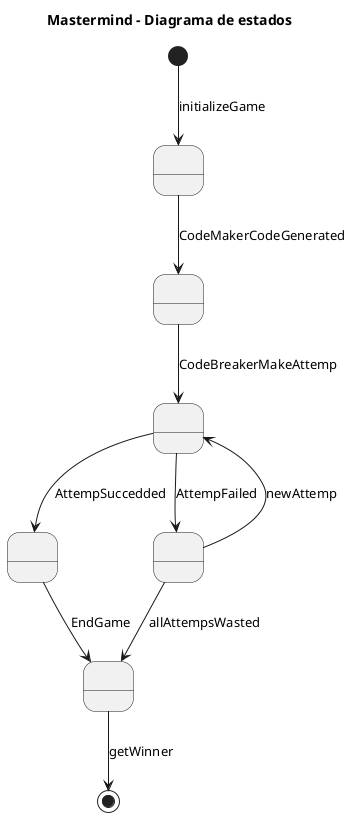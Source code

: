 @startuml
title Mastermind - Diagrama de estados
state Init as " "
state Code as " "
state Attemps as " "
state Succed as " "
state Failed as " "
state End as " "


[*] --> Init: initializeGame
Init --> Code : CodeMakerCodeGenerated
Code --> Attemps : CodeBreakerMakeAttemp
Attemps --> Succed : AttempSuccedded
Attemps --> Failed : AttempFailed
Failed --> Attemps : newAttemp
Failed --> End : allAttempsWasted
Succed --> End : EndGame

End --> [*] : getWinner
@enduml